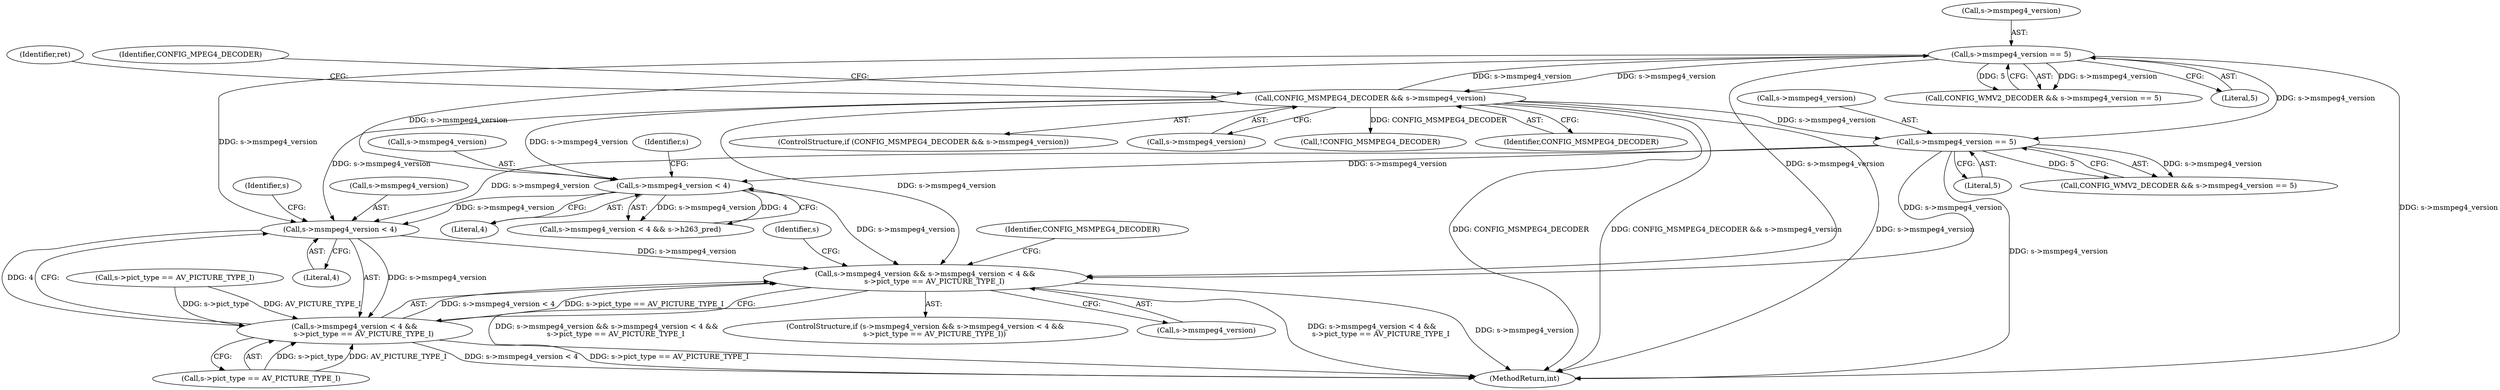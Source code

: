 digraph "0_FFmpeg_bd27a9364ca274ca97f1df6d984e88a0700fb235_0@pointer" {
"1001144" [label="(Call,s->msmpeg4_version < 4)"];
"1001120" [label="(Call,s->msmpeg4_version < 4)"];
"1000987" [label="(Call,s->msmpeg4_version == 5)"];
"1000401" [label="(Call,s->msmpeg4_version == 5)"];
"1000413" [label="(Call,CONFIG_MSMPEG4_DECODER && s->msmpeg4_version)"];
"1001139" [label="(Call,s->msmpeg4_version && s->msmpeg4_version < 4 &&\n        s->pict_type == AV_PICTURE_TYPE_I)"];
"1001143" [label="(Call,s->msmpeg4_version < 4 &&\n        s->pict_type == AV_PICTURE_TYPE_I)"];
"1001126" [label="(Identifier,s)"];
"1000412" [label="(ControlStructure,if (CONFIG_MSMPEG4_DECODER && s->msmpeg4_version))"];
"1000420" [label="(Identifier,ret)"];
"1000987" [label="(Call,s->msmpeg4_version == 5)"];
"1001149" [label="(Call,s->pict_type == AV_PICTURE_TYPE_I)"];
"1001124" [label="(Literal,4)"];
"1000991" [label="(Literal,5)"];
"1000415" [label="(Call,s->msmpeg4_version)"];
"1001145" [label="(Call,s->msmpeg4_version)"];
"1001148" [label="(Literal,4)"];
"1000426" [label="(Identifier,CONFIG_MPEG4_DECODER)"];
"1000399" [label="(Call,CONFIG_WMV2_DECODER && s->msmpeg4_version == 5)"];
"1001144" [label="(Call,s->msmpeg4_version < 4)"];
"1000405" [label="(Literal,5)"];
"1000985" [label="(Call,CONFIG_WMV2_DECODER && s->msmpeg4_version == 5)"];
"1001157" [label="(Identifier,CONFIG_MSMPEG4_DECODER)"];
"1001138" [label="(ControlStructure,if (s->msmpeg4_version && s->msmpeg4_version < 4 &&\n        s->pict_type == AV_PICTURE_TYPE_I))"];
"1000413" [label="(Call,CONFIG_MSMPEG4_DECODER && s->msmpeg4_version)"];
"1001156" [label="(Call,!CONFIG_MSMPEG4_DECODER)"];
"1001474" [label="(MethodReturn,int)"];
"1001139" [label="(Call,s->msmpeg4_version && s->msmpeg4_version < 4 &&\n        s->pict_type == AV_PICTURE_TYPE_I)"];
"1001143" [label="(Call,s->msmpeg4_version < 4 &&\n        s->pict_type == AV_PICTURE_TYPE_I)"];
"1000988" [label="(Call,s->msmpeg4_version)"];
"1000402" [label="(Call,s->msmpeg4_version)"];
"1000414" [label="(Identifier,CONFIG_MSMPEG4_DECODER)"];
"1001121" [label="(Call,s->msmpeg4_version)"];
"1000797" [label="(Call,s->pict_type == AV_PICTURE_TYPE_I)"];
"1001120" [label="(Call,s->msmpeg4_version < 4)"];
"1001179" [label="(Identifier,s)"];
"1001151" [label="(Identifier,s)"];
"1001119" [label="(Call,s->msmpeg4_version < 4 && s->h263_pred)"];
"1001140" [label="(Call,s->msmpeg4_version)"];
"1000401" [label="(Call,s->msmpeg4_version == 5)"];
"1001144" -> "1001143"  [label="AST: "];
"1001144" -> "1001148"  [label="CFG: "];
"1001145" -> "1001144"  [label="AST: "];
"1001148" -> "1001144"  [label="AST: "];
"1001151" -> "1001144"  [label="CFG: "];
"1001143" -> "1001144"  [label="CFG: "];
"1001144" -> "1001139"  [label="DDG: s->msmpeg4_version"];
"1001144" -> "1001143"  [label="DDG: s->msmpeg4_version"];
"1001144" -> "1001143"  [label="DDG: 4"];
"1001120" -> "1001144"  [label="DDG: s->msmpeg4_version"];
"1000987" -> "1001144"  [label="DDG: s->msmpeg4_version"];
"1000401" -> "1001144"  [label="DDG: s->msmpeg4_version"];
"1000413" -> "1001144"  [label="DDG: s->msmpeg4_version"];
"1001120" -> "1001119"  [label="AST: "];
"1001120" -> "1001124"  [label="CFG: "];
"1001121" -> "1001120"  [label="AST: "];
"1001124" -> "1001120"  [label="AST: "];
"1001126" -> "1001120"  [label="CFG: "];
"1001119" -> "1001120"  [label="CFG: "];
"1001120" -> "1001119"  [label="DDG: s->msmpeg4_version"];
"1001120" -> "1001119"  [label="DDG: 4"];
"1000987" -> "1001120"  [label="DDG: s->msmpeg4_version"];
"1000401" -> "1001120"  [label="DDG: s->msmpeg4_version"];
"1000413" -> "1001120"  [label="DDG: s->msmpeg4_version"];
"1001120" -> "1001139"  [label="DDG: s->msmpeg4_version"];
"1000987" -> "1000985"  [label="AST: "];
"1000987" -> "1000991"  [label="CFG: "];
"1000988" -> "1000987"  [label="AST: "];
"1000991" -> "1000987"  [label="AST: "];
"1000985" -> "1000987"  [label="CFG: "];
"1000987" -> "1001474"  [label="DDG: s->msmpeg4_version"];
"1000987" -> "1000985"  [label="DDG: s->msmpeg4_version"];
"1000987" -> "1000985"  [label="DDG: 5"];
"1000401" -> "1000987"  [label="DDG: s->msmpeg4_version"];
"1000413" -> "1000987"  [label="DDG: s->msmpeg4_version"];
"1000987" -> "1001139"  [label="DDG: s->msmpeg4_version"];
"1000401" -> "1000399"  [label="AST: "];
"1000401" -> "1000405"  [label="CFG: "];
"1000402" -> "1000401"  [label="AST: "];
"1000405" -> "1000401"  [label="AST: "];
"1000399" -> "1000401"  [label="CFG: "];
"1000401" -> "1001474"  [label="DDG: s->msmpeg4_version"];
"1000401" -> "1000399"  [label="DDG: s->msmpeg4_version"];
"1000401" -> "1000399"  [label="DDG: 5"];
"1000413" -> "1000401"  [label="DDG: s->msmpeg4_version"];
"1000401" -> "1000413"  [label="DDG: s->msmpeg4_version"];
"1000401" -> "1001139"  [label="DDG: s->msmpeg4_version"];
"1000413" -> "1000412"  [label="AST: "];
"1000413" -> "1000414"  [label="CFG: "];
"1000413" -> "1000415"  [label="CFG: "];
"1000414" -> "1000413"  [label="AST: "];
"1000415" -> "1000413"  [label="AST: "];
"1000420" -> "1000413"  [label="CFG: "];
"1000426" -> "1000413"  [label="CFG: "];
"1000413" -> "1001474"  [label="DDG: CONFIG_MSMPEG4_DECODER"];
"1000413" -> "1001474"  [label="DDG: CONFIG_MSMPEG4_DECODER && s->msmpeg4_version"];
"1000413" -> "1001474"  [label="DDG: s->msmpeg4_version"];
"1000413" -> "1001139"  [label="DDG: s->msmpeg4_version"];
"1000413" -> "1001156"  [label="DDG: CONFIG_MSMPEG4_DECODER"];
"1001139" -> "1001138"  [label="AST: "];
"1001139" -> "1001140"  [label="CFG: "];
"1001139" -> "1001143"  [label="CFG: "];
"1001140" -> "1001139"  [label="AST: "];
"1001143" -> "1001139"  [label="AST: "];
"1001157" -> "1001139"  [label="CFG: "];
"1001179" -> "1001139"  [label="CFG: "];
"1001139" -> "1001474"  [label="DDG: s->msmpeg4_version"];
"1001139" -> "1001474"  [label="DDG: s->msmpeg4_version && s->msmpeg4_version < 4 &&\n        s->pict_type == AV_PICTURE_TYPE_I"];
"1001139" -> "1001474"  [label="DDG: s->msmpeg4_version < 4 &&\n        s->pict_type == AV_PICTURE_TYPE_I"];
"1001143" -> "1001139"  [label="DDG: s->msmpeg4_version < 4"];
"1001143" -> "1001139"  [label="DDG: s->pict_type == AV_PICTURE_TYPE_I"];
"1001143" -> "1001149"  [label="CFG: "];
"1001149" -> "1001143"  [label="AST: "];
"1001143" -> "1001474"  [label="DDG: s->msmpeg4_version < 4"];
"1001143" -> "1001474"  [label="DDG: s->pict_type == AV_PICTURE_TYPE_I"];
"1001149" -> "1001143"  [label="DDG: s->pict_type"];
"1001149" -> "1001143"  [label="DDG: AV_PICTURE_TYPE_I"];
"1000797" -> "1001143"  [label="DDG: s->pict_type"];
"1000797" -> "1001143"  [label="DDG: AV_PICTURE_TYPE_I"];
}
